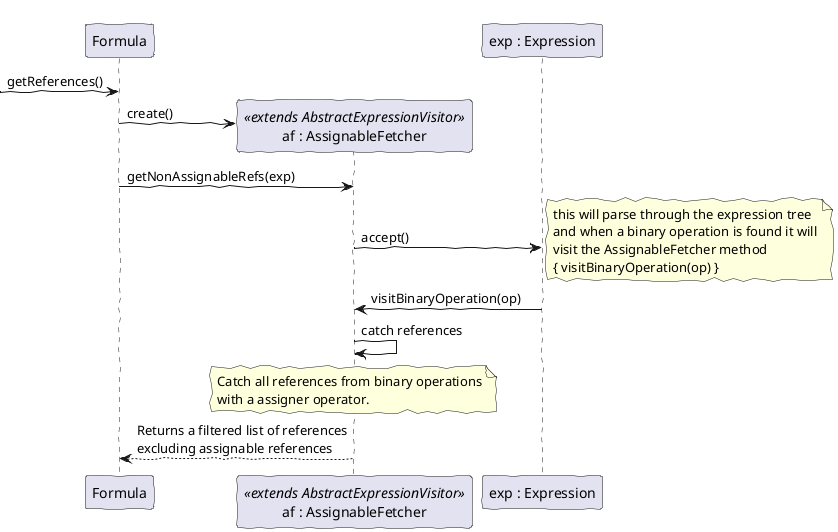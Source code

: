 @startuml dependents_refactor_sd.png

'http://plantuml.com/skinparam.html'
skinparam handwritten true
skinparam defaultFontName FG Virgil
skinparam shadowing false

participant Formula
participant "af : AssignableFetcher" as Af <<extends AbstractExpressionVisitor>>
participant "exp : Expression" as Exp


[-> Formula: getReferences()
create Af
Formula -> Af : create()
Formula -> Af : getNonAssignableRefs(exp)
Af -> Exp : accept()
note right : this will parse through the expression tree\nand when a binary operation is found it will\nvisit the AssignableFetcher method\n{ visitBinaryOperation(op) }
Exp -> Af : visitBinaryOperation(op)
Af -> Af : catch references
note over of Af
Catch all references from binary operations
with a assigner operator.
end note
Af --> Formula : Returns a filtered list of references\nexcluding assignable references

@enduml

collections operand <<Expression>>